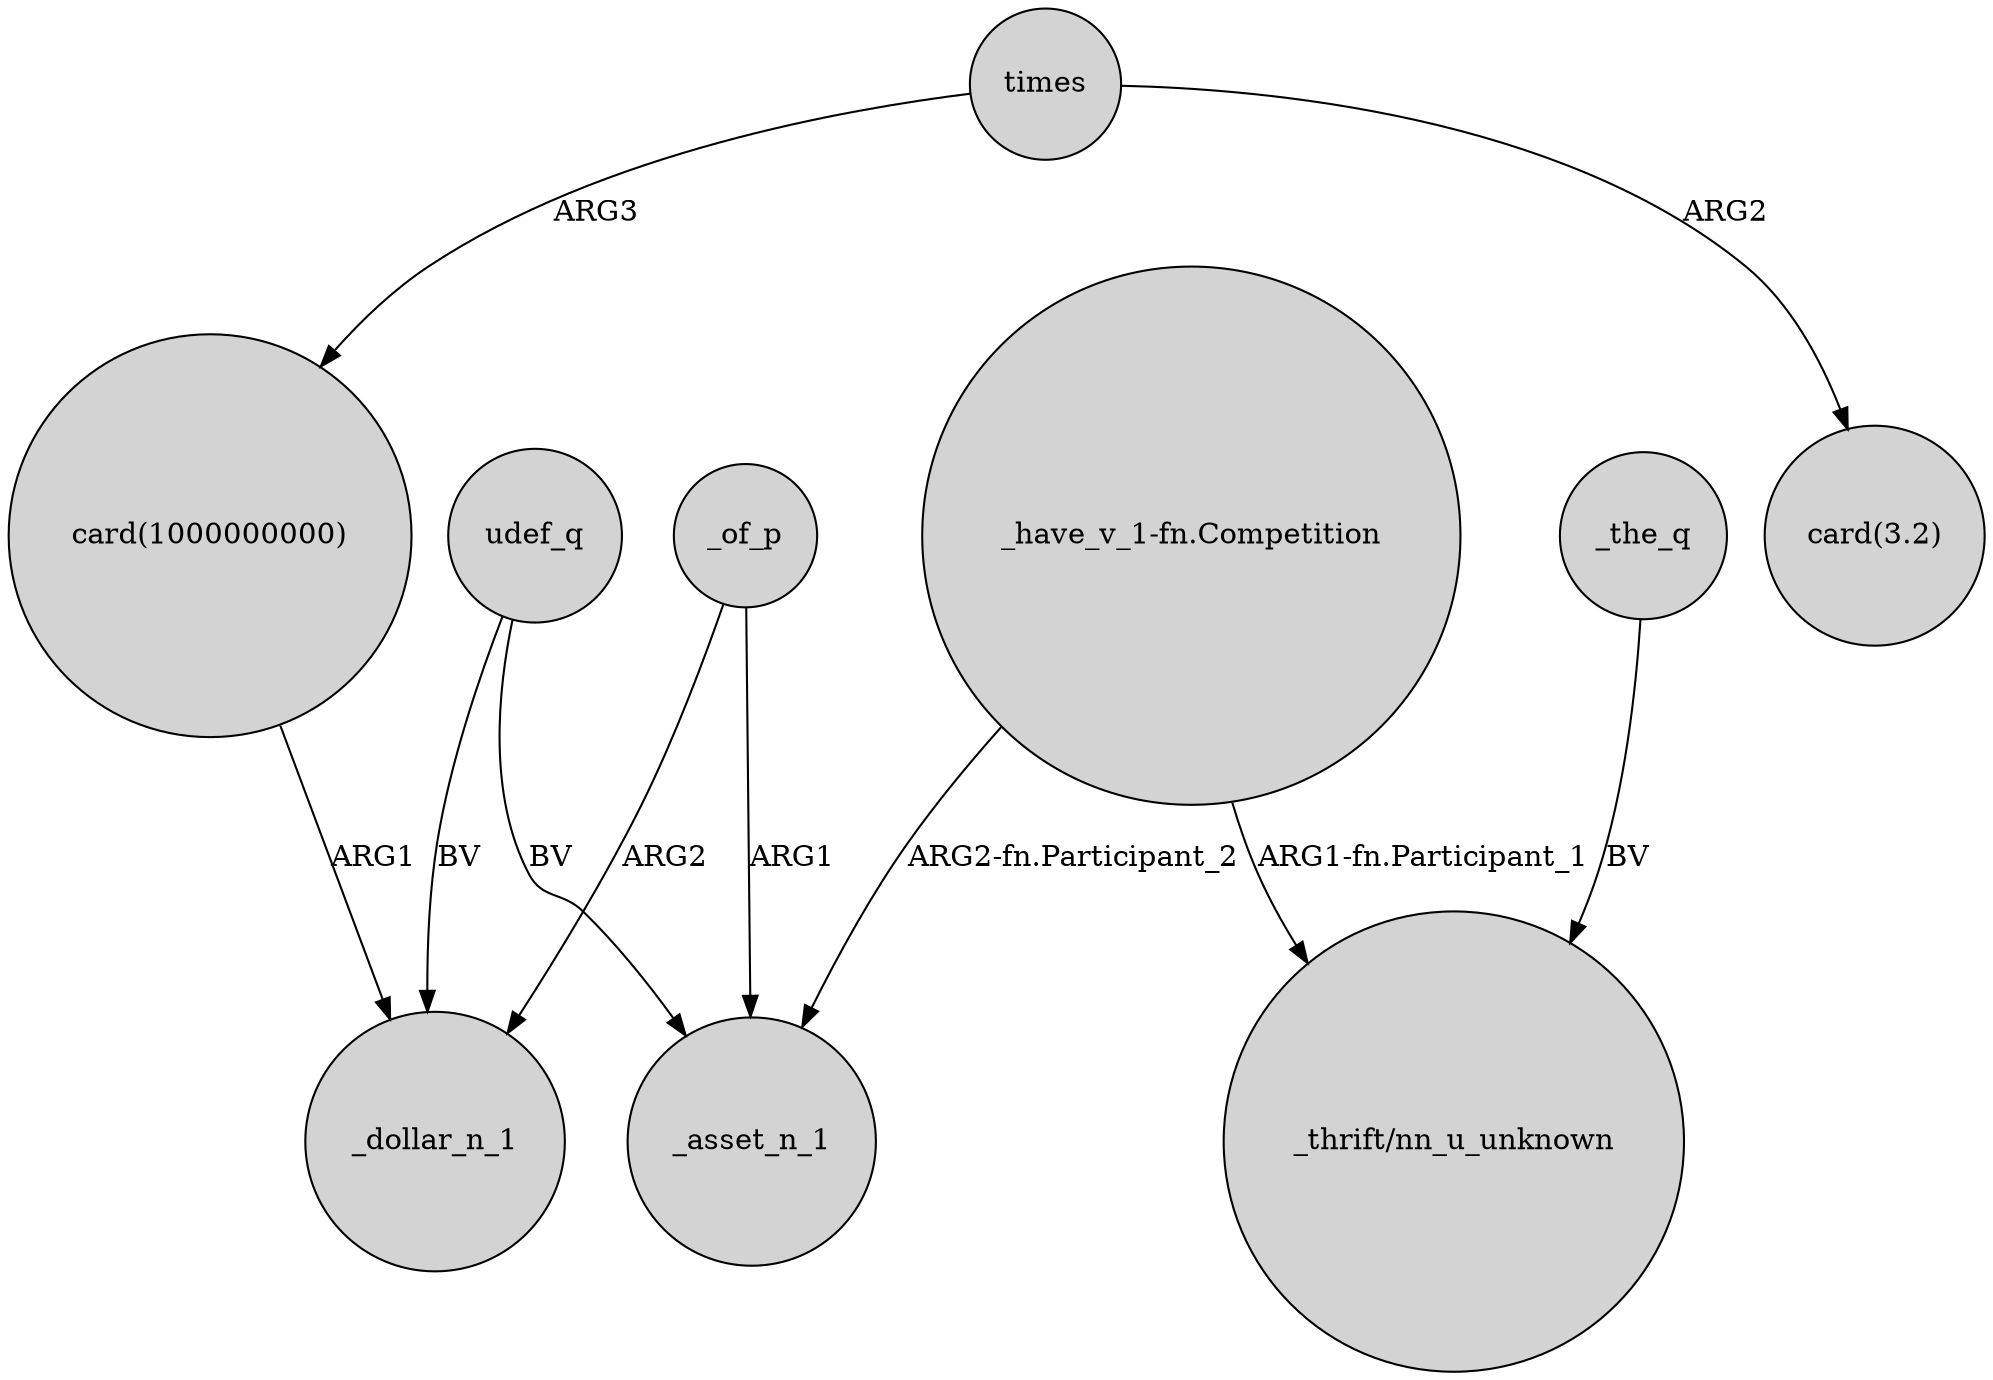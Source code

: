 digraph {
	node [shape=circle style=filled]
	"card(1000000000)" -> _dollar_n_1 [label=ARG1]
	"_have_v_1-fn.Competition" -> _asset_n_1 [label="ARG2-fn.Participant_2"]
	times -> "card(1000000000)" [label=ARG3]
	udef_q -> _asset_n_1 [label=BV]
	_of_p -> _dollar_n_1 [label=ARG2]
	udef_q -> _dollar_n_1 [label=BV]
	"_have_v_1-fn.Competition" -> "_thrift/nn_u_unknown" [label="ARG1-fn.Participant_1"]
	times -> "card(3.2)" [label=ARG2]
	_of_p -> _asset_n_1 [label=ARG1]
	_the_q -> "_thrift/nn_u_unknown" [label=BV]
}
